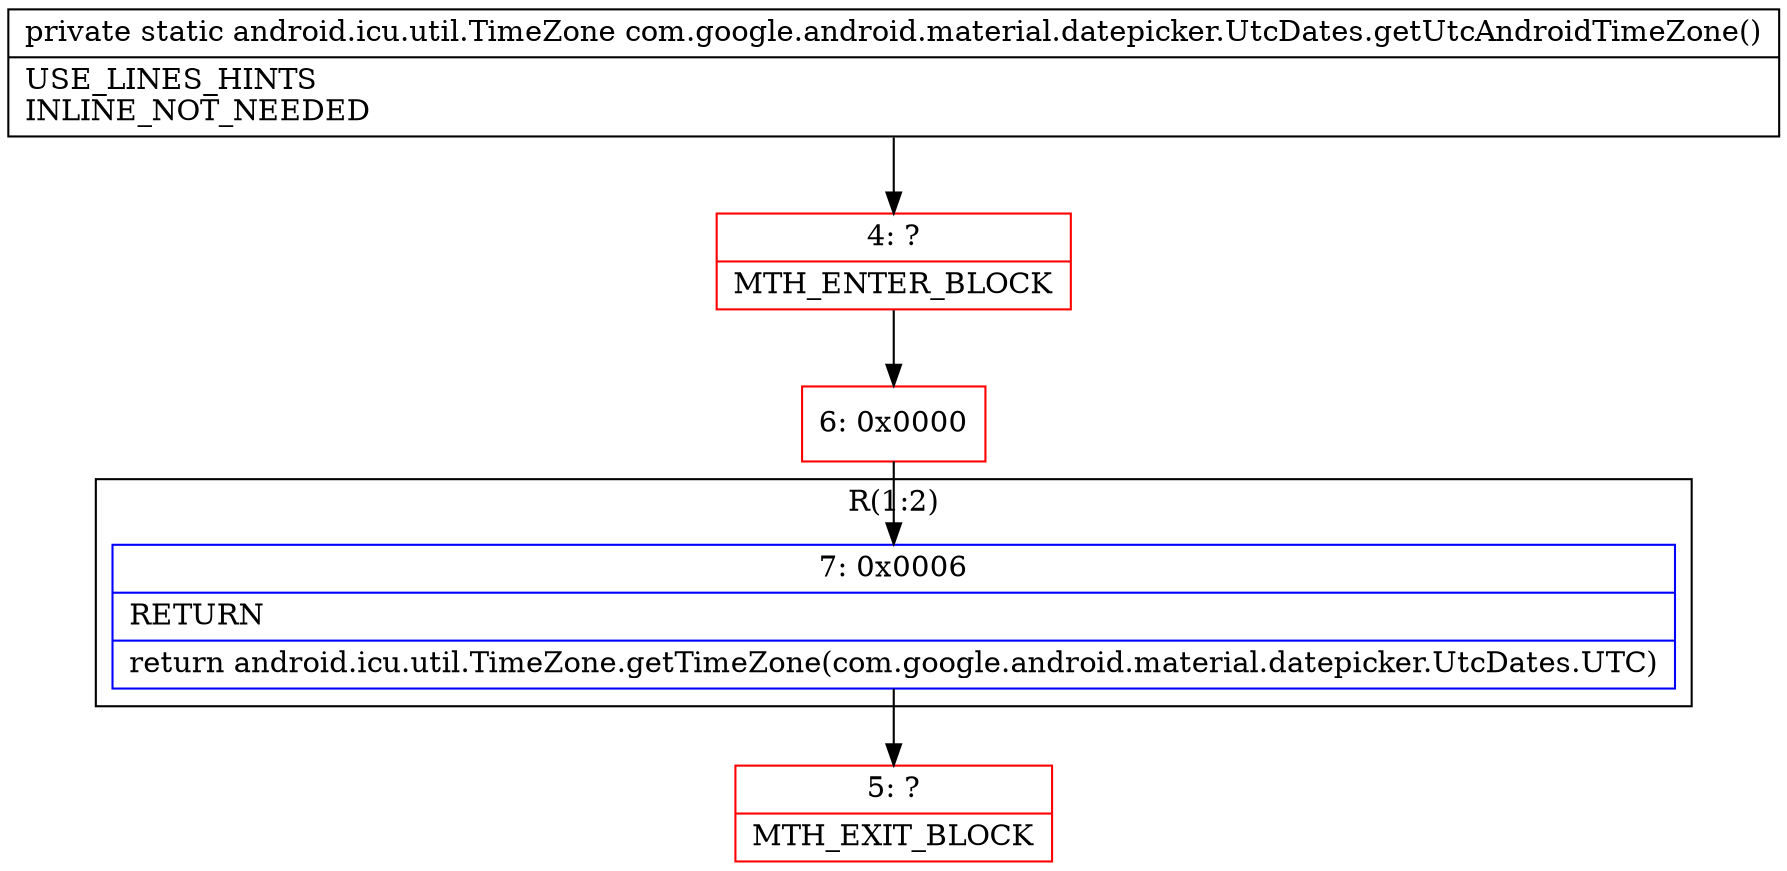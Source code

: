 digraph "CFG forcom.google.android.material.datepicker.UtcDates.getUtcAndroidTimeZone()Landroid\/icu\/util\/TimeZone;" {
subgraph cluster_Region_204676251 {
label = "R(1:2)";
node [shape=record,color=blue];
Node_7 [shape=record,label="{7\:\ 0x0006|RETURN\l|return android.icu.util.TimeZone.getTimeZone(com.google.android.material.datepicker.UtcDates.UTC)\l}"];
}
Node_4 [shape=record,color=red,label="{4\:\ ?|MTH_ENTER_BLOCK\l}"];
Node_6 [shape=record,color=red,label="{6\:\ 0x0000}"];
Node_5 [shape=record,color=red,label="{5\:\ ?|MTH_EXIT_BLOCK\l}"];
MethodNode[shape=record,label="{private static android.icu.util.TimeZone com.google.android.material.datepicker.UtcDates.getUtcAndroidTimeZone()  | USE_LINES_HINTS\lINLINE_NOT_NEEDED\l}"];
MethodNode -> Node_4;Node_7 -> Node_5;
Node_4 -> Node_6;
Node_6 -> Node_7;
}

